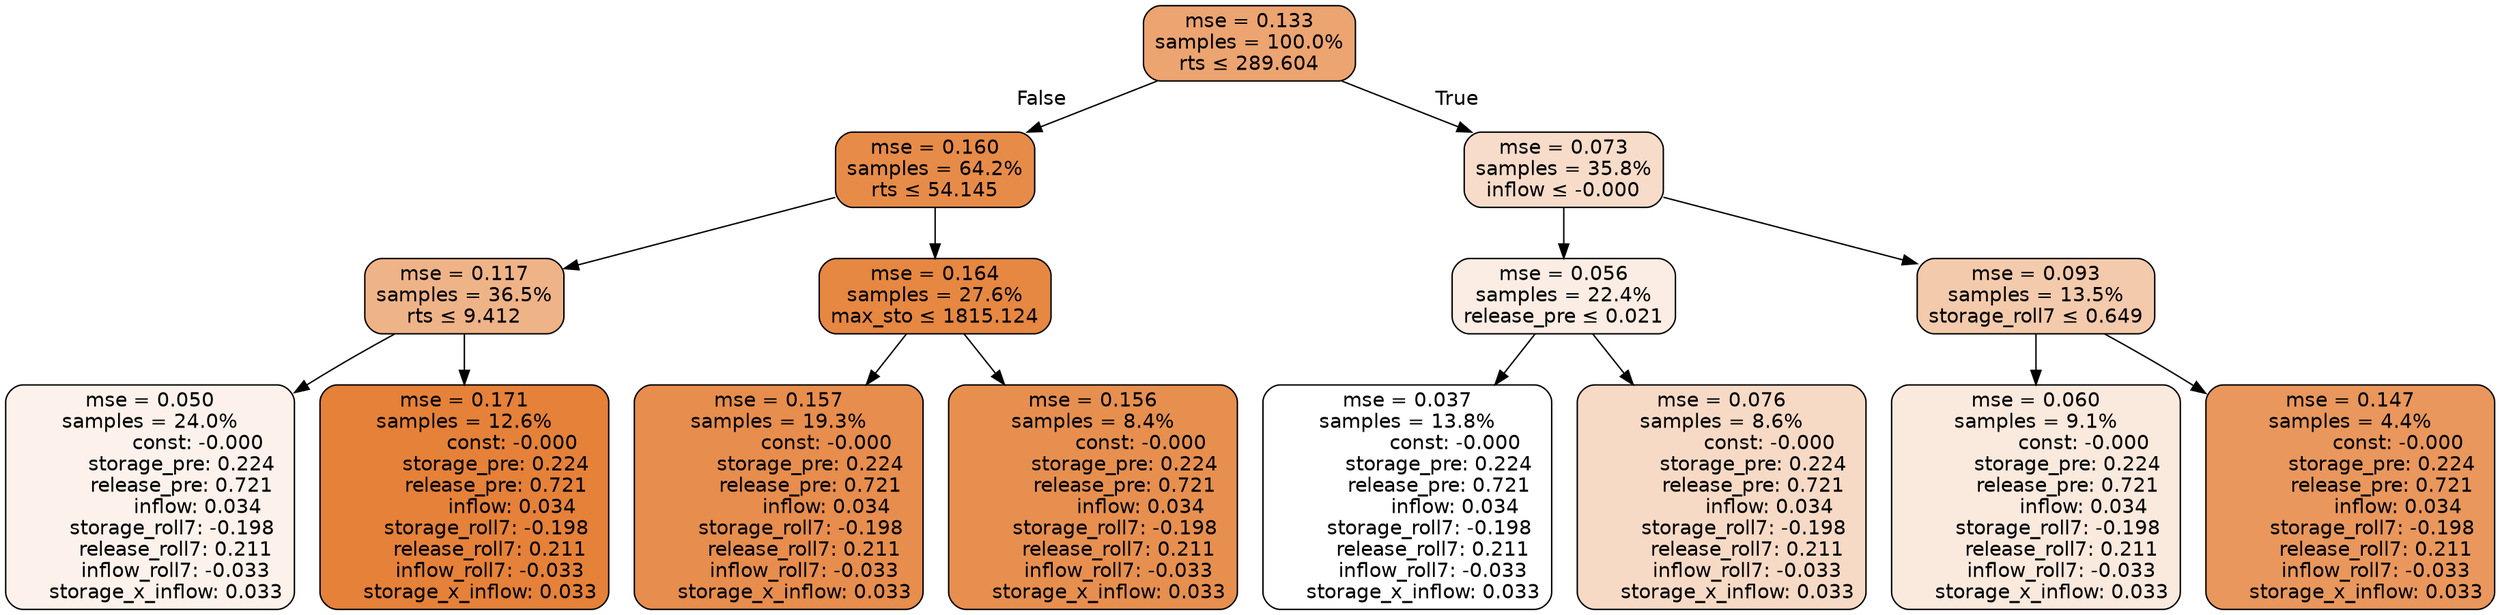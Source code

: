 digraph tree {
node [shape=rectangle, style="filled, rounded", color="black", fontname=helvetica] ;
edge [fontname=helvetica] ;
	"0" [label="mse = 0.133
samples = 100.0%
rts &le; 289.604", fillcolor="#eca471"]
	"1" [label="mse = 0.160
samples = 64.2%
rts &le; 54.145", fillcolor="#e78b49"]
	"2" [label="mse = 0.117
samples = 36.5%
rts &le; 9.412", fillcolor="#efb388"]
	"3" [label="mse = 0.050
samples = 24.0%
               const: -0.000
          storage_pre: 0.224
          release_pre: 0.721
               inflow: 0.034
       storage_roll7: -0.198
        release_roll7: 0.211
        inflow_roll7: -0.033
     storage_x_inflow: 0.033", fillcolor="#fcf2eb"]
	"4" [label="mse = 0.171
samples = 12.6%
               const: -0.000
          storage_pre: 0.224
          release_pre: 0.721
               inflow: 0.034
       storage_roll7: -0.198
        release_roll7: 0.211
        inflow_roll7: -0.033
     storage_x_inflow: 0.033", fillcolor="#e58139"]
	"5" [label="mse = 0.164
samples = 27.6%
max_sto &le; 1815.124", fillcolor="#e68742"]
	"6" [label="mse = 0.157
samples = 19.3%
               const: -0.000
          storage_pre: 0.224
          release_pre: 0.721
               inflow: 0.034
       storage_roll7: -0.198
        release_roll7: 0.211
        inflow_roll7: -0.033
     storage_x_inflow: 0.033", fillcolor="#e78d4d"]
	"7" [label="mse = 0.156
samples = 8.4%
               const: -0.000
          storage_pre: 0.224
          release_pre: 0.721
               inflow: 0.034
       storage_roll7: -0.198
        release_roll7: 0.211
        inflow_roll7: -0.033
     storage_x_inflow: 0.033", fillcolor="#e78f4f"]
	"8" [label="mse = 0.073
samples = 35.8%
inflow &le; -0.000", fillcolor="#f7dcc9"]
	"9" [label="mse = 0.056
samples = 22.4%
release_pre &le; 0.021", fillcolor="#fbede3"]
	"10" [label="mse = 0.037
samples = 13.8%
               const: -0.000
          storage_pre: 0.224
          release_pre: 0.721
               inflow: 0.034
       storage_roll7: -0.198
        release_roll7: 0.211
        inflow_roll7: -0.033
     storage_x_inflow: 0.033", fillcolor="#ffffff"]
	"11" [label="mse = 0.076
samples = 8.6%
               const: -0.000
          storage_pre: 0.224
          release_pre: 0.721
               inflow: 0.034
       storage_roll7: -0.198
        release_roll7: 0.211
        inflow_roll7: -0.033
     storage_x_inflow: 0.033", fillcolor="#f7dac5"]
	"12" [label="mse = 0.093
samples = 13.5%
storage_roll7 &le; 0.649", fillcolor="#f4caac"]
	"13" [label="mse = 0.060
samples = 9.1%
               const: -0.000
          storage_pre: 0.224
          release_pre: 0.721
               inflow: 0.034
       storage_roll7: -0.198
        release_roll7: 0.211
        inflow_roll7: -0.033
     storage_x_inflow: 0.033", fillcolor="#fae9dd"]
	"14" [label="mse = 0.147
samples = 4.4%
               const: -0.000
          storage_pre: 0.224
          release_pre: 0.721
               inflow: 0.034
       storage_roll7: -0.198
        release_roll7: 0.211
        inflow_roll7: -0.033
     storage_x_inflow: 0.033", fillcolor="#e9975c"]

	"0" -> "1" [labeldistance=2.5, labelangle=45, headlabel="False"]
	"1" -> "2"
	"2" -> "3"
	"2" -> "4"
	"1" -> "5"
	"5" -> "6"
	"5" -> "7"
	"0" -> "8" [labeldistance=2.5, labelangle=-45, headlabel="True"]
	"8" -> "9"
	"9" -> "10"
	"9" -> "11"
	"8" -> "12"
	"12" -> "13"
	"12" -> "14"
}